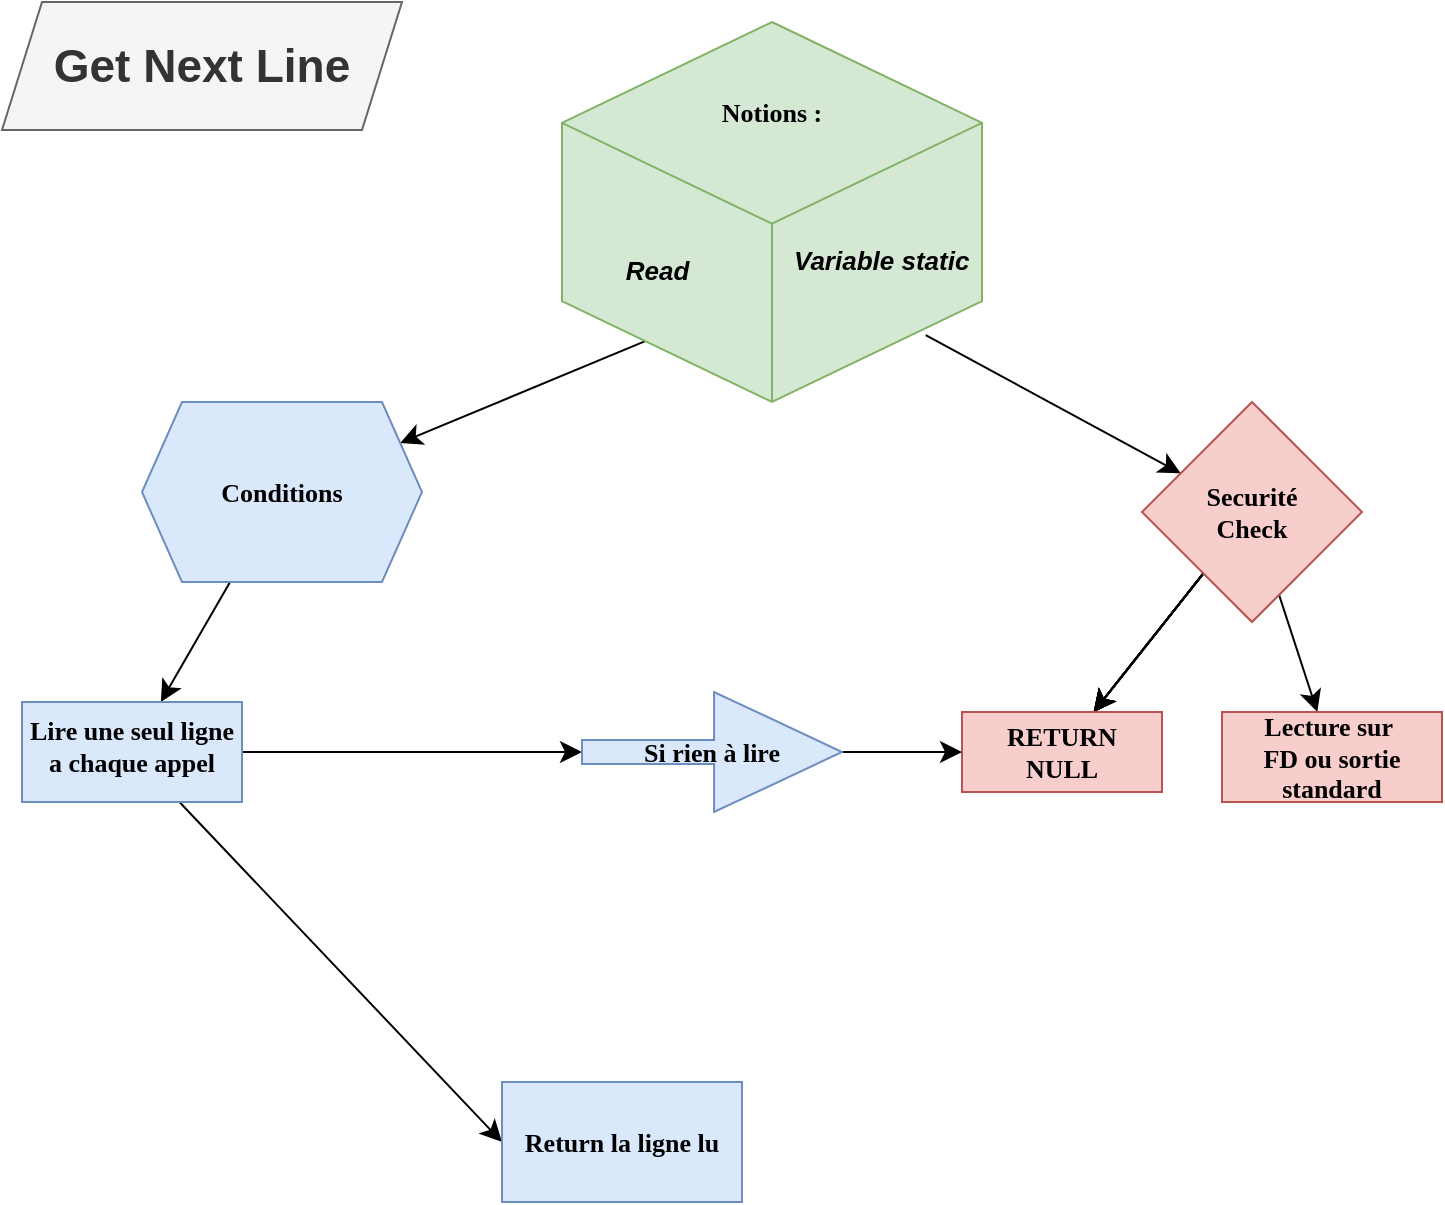 <mxfile version="24.9.0">
  <diagram name="Page-1" id="6133507b-19e7-1e82-6fc7-422aa6c4b21f">
    <mxGraphModel dx="714" dy="804" grid="1" gridSize="10" guides="1" tooltips="1" connect="1" arrows="1" fold="1" page="1" pageScale="1" pageWidth="1100" pageHeight="850" background="none" math="0" shadow="0">
      <root>
        <mxCell id="0" />
        <mxCell id="1" parent="0" />
        <mxCell id="X8jP_-pNWwgTqy4V8r5L-5" value="" style="edgeStyle=none;curved=1;rounded=0;orthogonalLoop=1;jettySize=auto;html=1;fontSize=12;startSize=8;endSize=8;exitX=0.866;exitY=0.824;exitDx=0;exitDy=0;exitPerimeter=0;" parent="1" source="X8jP_-pNWwgTqy4V8r5L-11" target="X8jP_-pNWwgTqy4V8r5L-4" edge="1">
          <mxGeometry relative="1" as="geometry">
            <mxPoint x="561.708" y="146" as="sourcePoint" />
          </mxGeometry>
        </mxCell>
        <mxCell id="X8jP_-pNWwgTqy4V8r5L-9" value="" style="edgeStyle=none;curved=1;rounded=0;orthogonalLoop=1;jettySize=auto;html=1;fontSize=12;startSize=8;endSize=8;exitX=0.224;exitY=0.828;exitDx=0;exitDy=0;exitPerimeter=0;" parent="1" source="X8jP_-pNWwgTqy4V8r5L-11" target="X8jP_-pNWwgTqy4V8r5L-8" edge="1">
          <mxGeometry relative="1" as="geometry">
            <mxPoint x="436.039" y="146" as="sourcePoint" />
          </mxGeometry>
        </mxCell>
        <mxCell id="X8jP_-pNWwgTqy4V8r5L-2" value="Get Next Line" style="shape=parallelogram;perimeter=parallelogramPerimeter;whiteSpace=wrap;html=1;fixedSize=1;fontStyle=1;fontSize=23;fillColor=#f5f5f5;fontColor=#333333;strokeColor=#666666;" parent="1" vertex="1">
          <mxGeometry x="60" width="200" height="64" as="geometry" />
        </mxCell>
        <mxCell id="sR5y7cmOGe-FrkhTUdvG-2" value="" style="edgeStyle=none;curved=1;rounded=0;orthogonalLoop=1;jettySize=auto;html=1;fontSize=12;startSize=8;endSize=8;" edge="1" parent="1" source="X8jP_-pNWwgTqy4V8r5L-4" target="sR5y7cmOGe-FrkhTUdvG-1">
          <mxGeometry relative="1" as="geometry" />
        </mxCell>
        <mxCell id="sR5y7cmOGe-FrkhTUdvG-12" value="" style="edgeStyle=none;curved=1;rounded=0;orthogonalLoop=1;jettySize=auto;html=1;fontSize=12;startSize=8;endSize=8;" edge="1" parent="1" source="X8jP_-pNWwgTqy4V8r5L-4" target="sR5y7cmOGe-FrkhTUdvG-1">
          <mxGeometry relative="1" as="geometry" />
        </mxCell>
        <mxCell id="sR5y7cmOGe-FrkhTUdvG-13" value="" style="edgeStyle=none;curved=1;rounded=0;orthogonalLoop=1;jettySize=auto;html=1;fontSize=12;startSize=8;endSize=8;" edge="1" parent="1" source="X8jP_-pNWwgTqy4V8r5L-4" target="sR5y7cmOGe-FrkhTUdvG-1">
          <mxGeometry relative="1" as="geometry" />
        </mxCell>
        <mxCell id="sR5y7cmOGe-FrkhTUdvG-14" value="" style="edgeStyle=none;curved=1;rounded=0;orthogonalLoop=1;jettySize=auto;html=1;fontSize=12;startSize=8;endSize=8;" edge="1" parent="1" source="X8jP_-pNWwgTqy4V8r5L-4" target="sR5y7cmOGe-FrkhTUdvG-1">
          <mxGeometry relative="1" as="geometry" />
        </mxCell>
        <mxCell id="sR5y7cmOGe-FrkhTUdvG-15" value="" style="edgeStyle=none;curved=1;rounded=0;orthogonalLoop=1;jettySize=auto;html=1;fontSize=12;startSize=8;endSize=8;" edge="1" parent="1" source="X8jP_-pNWwgTqy4V8r5L-4" target="sR5y7cmOGe-FrkhTUdvG-1">
          <mxGeometry relative="1" as="geometry" />
        </mxCell>
        <mxCell id="sR5y7cmOGe-FrkhTUdvG-18" value="" style="edgeStyle=none;curved=1;rounded=0;orthogonalLoop=1;jettySize=auto;html=1;fontSize=12;startSize=8;endSize=8;" edge="1" parent="1" source="X8jP_-pNWwgTqy4V8r5L-4" target="sR5y7cmOGe-FrkhTUdvG-1">
          <mxGeometry relative="1" as="geometry" />
        </mxCell>
        <mxCell id="sR5y7cmOGe-FrkhTUdvG-20" value="" style="edgeStyle=none;curved=1;rounded=0;orthogonalLoop=1;jettySize=auto;html=1;fontSize=12;startSize=8;endSize=8;" edge="1" parent="1" source="X8jP_-pNWwgTqy4V8r5L-4" target="sR5y7cmOGe-FrkhTUdvG-19">
          <mxGeometry relative="1" as="geometry" />
        </mxCell>
        <mxCell id="X8jP_-pNWwgTqy4V8r5L-4" value="Securité&lt;div&gt;Check&lt;/div&gt;" style="rhombus;whiteSpace=wrap;html=1;fontSize=13;fontFamily=Verdana;verticalAlign=middle;fillColor=#f8cecc;fontStyle=1;startSize=26;swimlaneFillColor=#ffffff;rounded=0;shadow=0;comic=0;labelBackgroundColor=none;strokeWidth=1;strokeColor=#b85450;" parent="1" vertex="1">
          <mxGeometry x="630" y="200" width="110" height="110" as="geometry" />
        </mxCell>
        <mxCell id="sR5y7cmOGe-FrkhTUdvG-5" value="" style="edgeStyle=none;curved=1;rounded=0;orthogonalLoop=1;jettySize=auto;html=1;fontSize=12;startSize=8;endSize=8;" edge="1" parent="1" source="X8jP_-pNWwgTqy4V8r5L-8" target="sR5y7cmOGe-FrkhTUdvG-4">
          <mxGeometry relative="1" as="geometry" />
        </mxCell>
        <mxCell id="X8jP_-pNWwgTqy4V8r5L-8" value="Conditions" style="shape=hexagon;perimeter=hexagonPerimeter2;whiteSpace=wrap;html=1;fixedSize=1;fontSize=13;fontFamily=Verdana;verticalAlign=middle;fillColor=#dae8fc;fontStyle=1;startSize=26;swimlaneFillColor=#ffffff;rounded=0;shadow=0;comic=0;labelBackgroundColor=none;strokeWidth=1;strokeColor=#6c8ebf;" parent="1" vertex="1">
          <mxGeometry x="130" y="200" width="140" height="90" as="geometry" />
        </mxCell>
        <mxCell id="X8jP_-pNWwgTqy4V8r5L-11" value="&lt;div&gt;&lt;span style=&quot;font-family: Verdana; font-size: 13px; font-weight: 700; text-wrap: nowrap; background-color: initial;&quot;&gt;&lt;br&gt;&lt;/span&gt;&lt;/div&gt;&lt;div&gt;&lt;span style=&quot;font-family: Verdana; font-size: 13px; font-weight: 700; text-wrap: nowrap; background-color: initial;&quot;&gt;&lt;br&gt;&lt;/span&gt;&lt;/div&gt;&lt;div&gt;&lt;span style=&quot;font-family: Verdana; font-size: 13px; font-weight: 700; text-wrap: nowrap; background-color: initial;&quot;&gt;Notions :&lt;/span&gt;&lt;br&gt;&lt;/div&gt;&lt;div&gt;&lt;span style=&quot;font-family: Verdana; font-size: 13px; font-weight: 700; text-wrap: nowrap; background-color: initial;&quot;&gt;&lt;br&gt;&lt;/span&gt;&lt;/div&gt;&lt;div&gt;&lt;span style=&quot;font-family: Verdana; font-size: 13px; font-weight: 700; text-wrap: nowrap; background-color: initial;&quot;&gt;&lt;br&gt;&lt;/span&gt;&lt;/div&gt;&lt;div&gt;&lt;br&gt;&lt;/div&gt;&lt;div style=&quot;text-align: left;&quot;&gt;&lt;br&gt;&lt;/div&gt;" style="html=1;whiteSpace=wrap;shape=isoCube2;backgroundOutline=1;isoAngle=15;verticalAlign=top;fillColor=#d5e8d4;strokeColor=#82b366;" parent="1" vertex="1">
          <mxGeometry x="340" y="10" width="210" height="190" as="geometry" />
        </mxCell>
        <mxCell id="78961159f06e98e8-45" value="&amp;nbsp; &amp;nbsp; &amp;nbsp; &amp;nbsp; Read" style="text;html=1;strokeColor=none;fillColor=none;align=left;verticalAlign=top;spacingLeft=1;spacingRight=4;whiteSpace=wrap;overflow=hidden;rotatable=0;points=[[0,0.5],[1,0.5]];portConstraint=eastwest;fontStyle=3;fontSize=13;spacingBottom=0;flipV=0;flipH=0;direction=west;" parent="1" vertex="1">
          <mxGeometry x="340" y="120" width="110" height="30" as="geometry" />
        </mxCell>
        <mxCell id="78961159f06e98e8-44" value="Variable static&lt;div&gt;&lt;span style=&quot;white-space: pre;&quot;&gt;&#x9;&lt;/span&gt;&lt;span style=&quot;white-space: pre;&quot;&gt;&#x9;&lt;/span&gt;&lt;br&gt;&lt;/div&gt;" style="text;html=1;strokeColor=none;fillColor=none;align=left;verticalAlign=top;spacingLeft=4;spacingRight=4;whiteSpace=wrap;overflow=hidden;rotatable=0;points=[[0,0.5],[1,0.5]];portConstraint=eastwest;fontStyle=3;fontSize=13;" parent="1" vertex="1">
          <mxGeometry x="450" y="115" width="100" height="40" as="geometry" />
        </mxCell>
        <mxCell id="sR5y7cmOGe-FrkhTUdvG-1" value="RETURN&lt;div&gt;&lt;span style=&quot;background-color: initial;&quot;&gt;NULL&lt;/span&gt;&lt;br&gt;&lt;/div&gt;" style="rounded=0;whiteSpace=wrap;html=1;fontSize=13;fontFamily=Verdana;fillColor=#f8cecc;strokeColor=#b85450;fontStyle=1;startSize=26;swimlaneFillColor=#ffffff;shadow=0;comic=0;labelBackgroundColor=none;strokeWidth=1;" vertex="1" parent="1">
          <mxGeometry x="540" y="355" width="100" height="40" as="geometry" />
        </mxCell>
        <mxCell id="sR5y7cmOGe-FrkhTUdvG-7" value="" style="edgeStyle=none;curved=1;rounded=0;orthogonalLoop=1;jettySize=auto;html=1;fontSize=12;startSize=8;endSize=8;" edge="1" parent="1" source="sR5y7cmOGe-FrkhTUdvG-4" target="sR5y7cmOGe-FrkhTUdvG-6">
          <mxGeometry relative="1" as="geometry" />
        </mxCell>
        <mxCell id="sR5y7cmOGe-FrkhTUdvG-10" style="edgeStyle=none;curved=1;rounded=0;orthogonalLoop=1;jettySize=auto;html=1;entryX=0;entryY=0.5;entryDx=0;entryDy=0;fontSize=12;startSize=8;endSize=8;" edge="1" parent="1" source="sR5y7cmOGe-FrkhTUdvG-4" target="sR5y7cmOGe-FrkhTUdvG-8">
          <mxGeometry relative="1" as="geometry" />
        </mxCell>
        <mxCell id="sR5y7cmOGe-FrkhTUdvG-4" value="Lire une seul ligne a chaque app&lt;span style=&quot;background-color: initial;&quot;&gt;el&lt;/span&gt;&lt;div&gt;&lt;div&gt;&lt;br&gt;&lt;/div&gt;&lt;/div&gt;" style="whiteSpace=wrap;html=1;fontSize=13;fontFamily=Verdana;fillColor=#dae8fc;strokeColor=#6c8ebf;fontStyle=1;startSize=26;swimlaneFillColor=#ffffff;rounded=0;shadow=0;comic=0;labelBackgroundColor=none;strokeWidth=1;verticalAlign=top;" vertex="1" parent="1">
          <mxGeometry x="70" y="350" width="110" height="50" as="geometry" />
        </mxCell>
        <mxCell id="sR5y7cmOGe-FrkhTUdvG-11" style="edgeStyle=none;curved=1;rounded=0;orthogonalLoop=1;jettySize=auto;html=1;entryX=0;entryY=0.5;entryDx=0;entryDy=0;fontSize=12;startSize=8;endSize=8;" edge="1" parent="1" source="sR5y7cmOGe-FrkhTUdvG-6" target="sR5y7cmOGe-FrkhTUdvG-1">
          <mxGeometry relative="1" as="geometry" />
        </mxCell>
        <mxCell id="sR5y7cmOGe-FrkhTUdvG-6" value="Si rien à lire" style="shape=singleArrow;whiteSpace=wrap;html=1;arrowWidth=0.2;arrowSize=0.492;fontSize=13;fontFamily=Verdana;verticalAlign=middle;fillColor=#dae8fc;strokeColor=#6c8ebf;fontStyle=1;startSize=26;swimlaneFillColor=#ffffff;rounded=0;shadow=0;comic=0;labelBackgroundColor=none;strokeWidth=1;" vertex="1" parent="1">
          <mxGeometry x="350" y="345" width="130" height="60" as="geometry" />
        </mxCell>
        <mxCell id="sR5y7cmOGe-FrkhTUdvG-8" value="Return la ligne lu" style="whiteSpace=wrap;html=1;fontSize=13;fontFamily=Verdana;fillColor=#dae8fc;strokeColor=#6c8ebf;fontStyle=1;startSize=26;swimlaneFillColor=#ffffff;rounded=0;shadow=0;comic=0;labelBackgroundColor=none;strokeWidth=1;" vertex="1" parent="1">
          <mxGeometry x="310" y="540" width="120" height="60" as="geometry" />
        </mxCell>
        <mxCell id="sR5y7cmOGe-FrkhTUdvG-19" value="Lecture sur&amp;nbsp;&lt;div&gt;FD ou sortie standard&lt;/div&gt;" style="whiteSpace=wrap;html=1;fontSize=13;fontFamily=Verdana;fillColor=#f8cecc;strokeColor=#b85450;fontStyle=1;startSize=26;swimlaneFillColor=#ffffff;rounded=0;shadow=0;comic=0;labelBackgroundColor=none;strokeWidth=1;" vertex="1" parent="1">
          <mxGeometry x="670" y="355" width="110" height="45" as="geometry" />
        </mxCell>
      </root>
    </mxGraphModel>
  </diagram>
</mxfile>
